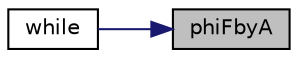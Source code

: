 digraph "phiFbyA"
{
 // LATEX_PDF_SIZE
  edge [fontname="Helvetica",fontsize="10",labelfontname="Helvetica",labelfontsize="10"];
  node [fontname="Helvetica",fontsize="10",shape=record];
  rankdir="RL";
  Node1 [label="phiFbyA",height=0.2,width=0.4,color="black", fillcolor="grey75", style="filled", fontcolor="black",tooltip=" "];
  Node1 -> Node2 [dir="back",color="midnightblue",fontsize="10",style="solid"];
  Node2 [label="while",height=0.2,width=0.4,color="black", fillcolor="white", style="filled",URL="$pEqn_8H.html#ab13470e79e249d04c443bf59be9ff31d",tooltip=" "];
}
